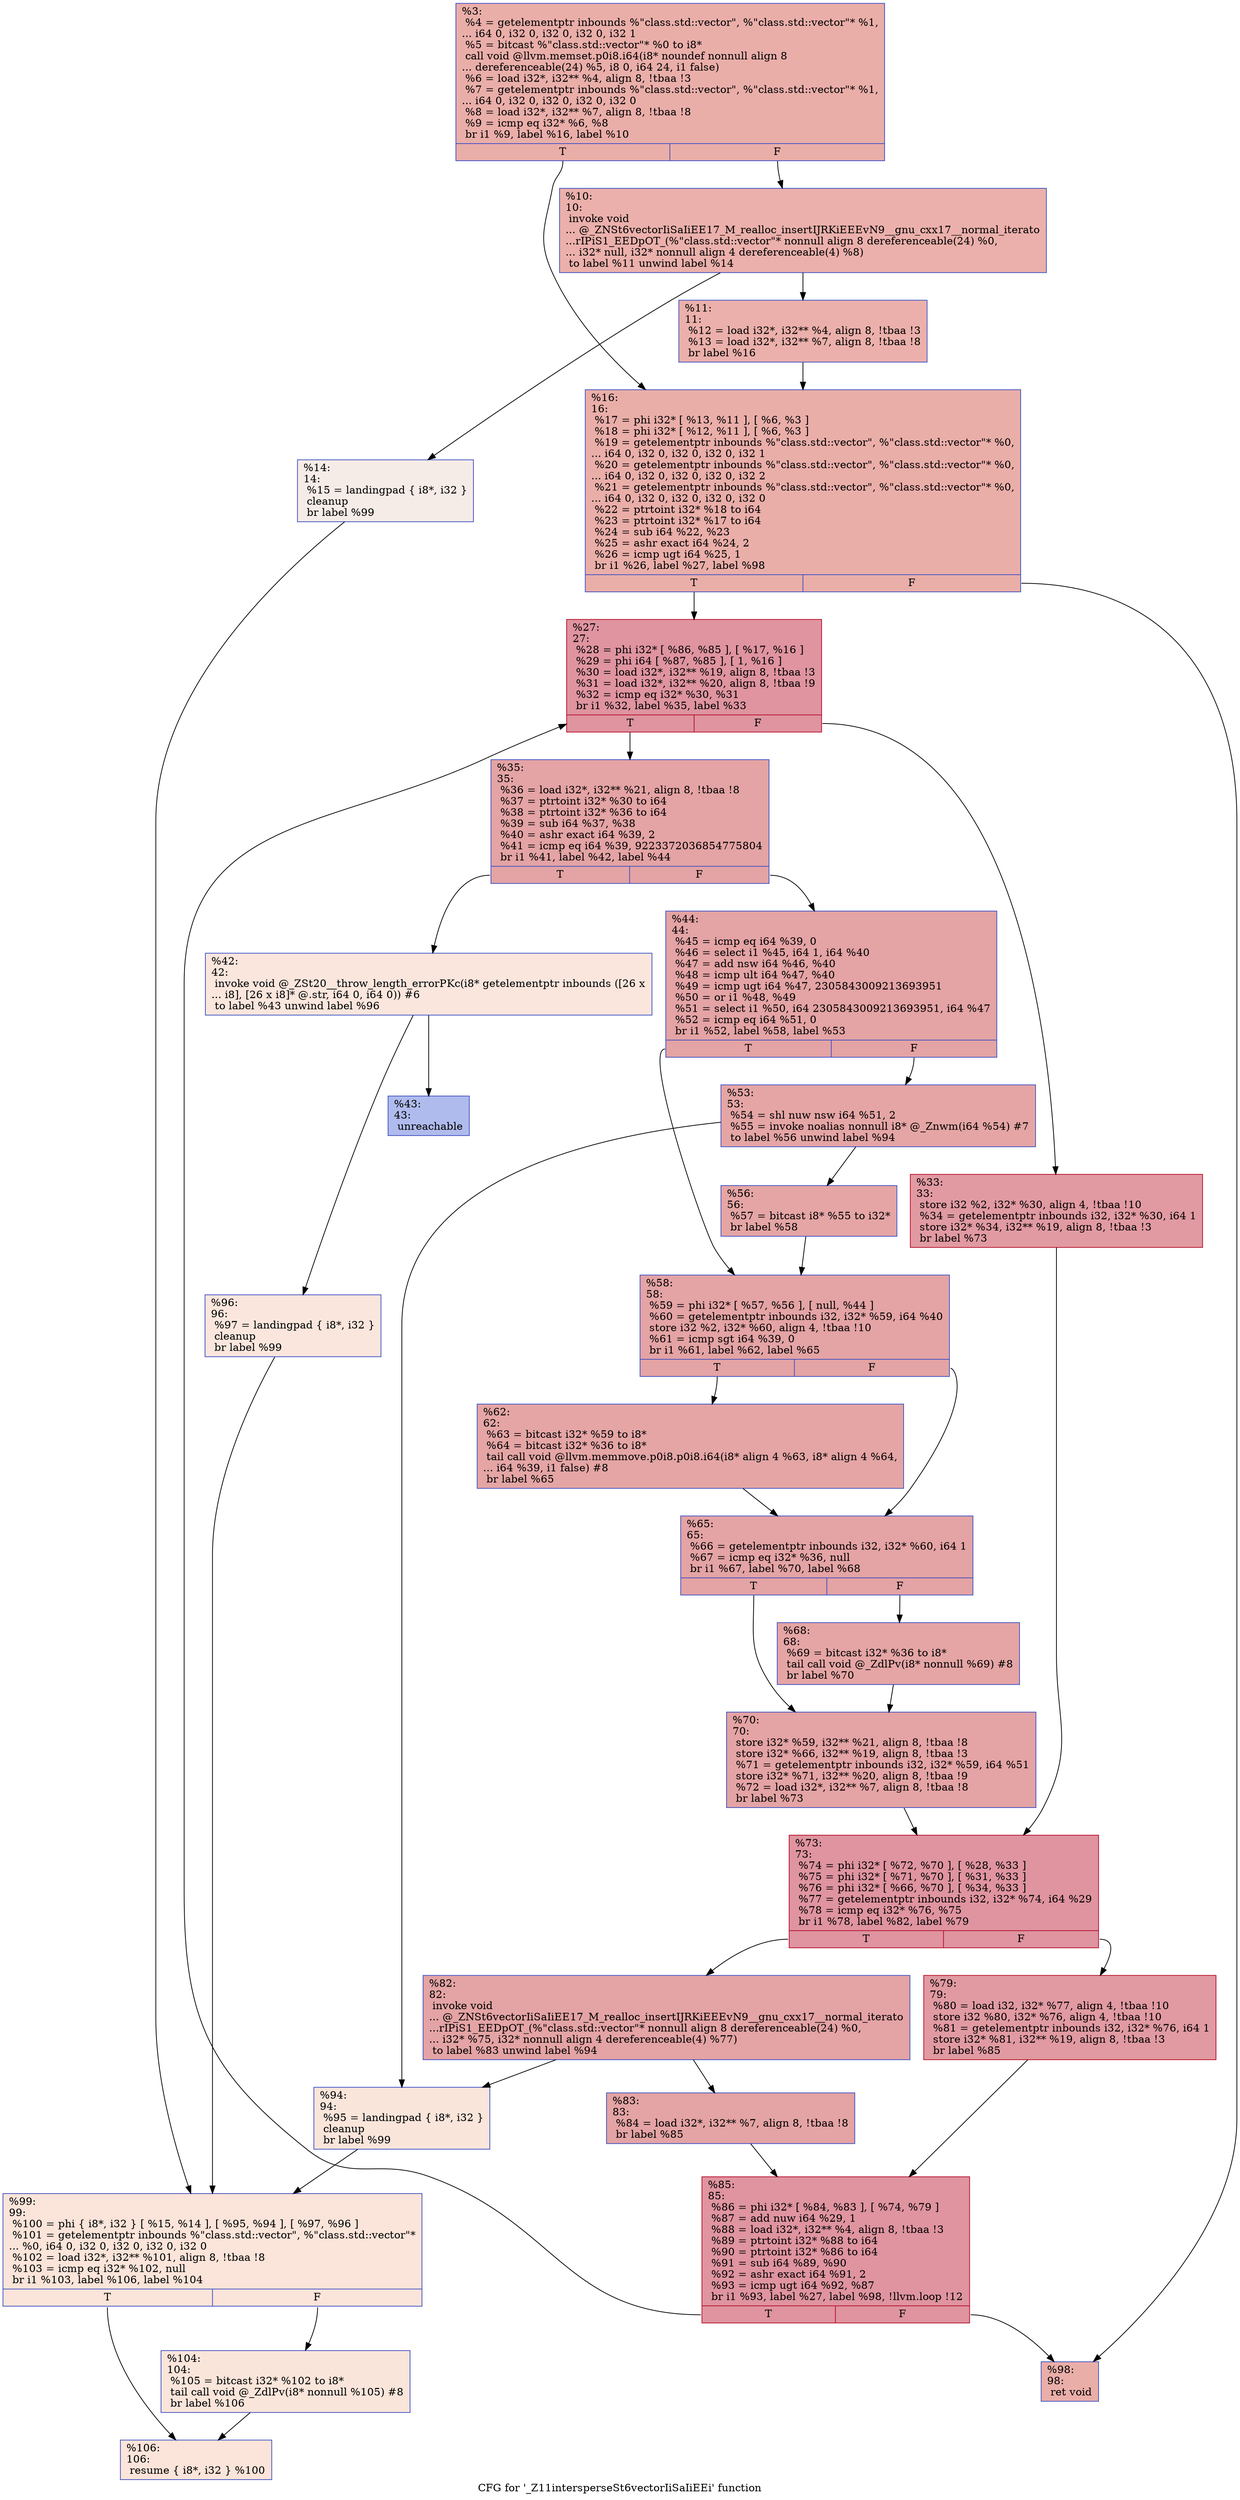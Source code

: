 digraph "CFG for '_Z11intersperseSt6vectorIiSaIiEEi' function" {
	label="CFG for '_Z11intersperseSt6vectorIiSaIiEEi' function";

	Node0x560574dd0cc0 [shape=record,color="#3d50c3ff", style=filled, fillcolor="#d0473d70",label="{%3:\l  %4 = getelementptr inbounds %\"class.std::vector\", %\"class.std::vector\"* %1,\l... i64 0, i32 0, i32 0, i32 0, i32 1\l  %5 = bitcast %\"class.std::vector\"* %0 to i8*\l  call void @llvm.memset.p0i8.i64(i8* noundef nonnull align 8\l... dereferenceable(24) %5, i8 0, i64 24, i1 false)\l  %6 = load i32*, i32** %4, align 8, !tbaa !3\l  %7 = getelementptr inbounds %\"class.std::vector\", %\"class.std::vector\"* %1,\l... i64 0, i32 0, i32 0, i32 0, i32 0\l  %8 = load i32*, i32** %7, align 8, !tbaa !8\l  %9 = icmp eq i32* %6, %8\l  br i1 %9, label %16, label %10\l|{<s0>T|<s1>F}}"];
	Node0x560574dd0cc0:s0 -> Node0x560574dd14e0;
	Node0x560574dd0cc0:s1 -> Node0x560574dd2850;
	Node0x560574dd2850 [shape=record,color="#3d50c3ff", style=filled, fillcolor="#d24b4070",label="{%10:\l10:                                               \l  invoke void\l... @_ZNSt6vectorIiSaIiEE17_M_realloc_insertIJRKiEEEvN9__gnu_cxx17__normal_iterato\l...rIPiS1_EEDpOT_(%\"class.std::vector\"* nonnull align 8 dereferenceable(24) %0,\l... i32* null, i32* nonnull align 4 dereferenceable(4) %8)\l          to label %11 unwind label %14\l}"];
	Node0x560574dd2850 -> Node0x560574dd2ac0;
	Node0x560574dd2850 -> Node0x560574dd2b10;
	Node0x560574dd2ac0 [shape=record,color="#3d50c3ff", style=filled, fillcolor="#d24b4070",label="{%11:\l11:                                               \l  %12 = load i32*, i32** %4, align 8, !tbaa !3\l  %13 = load i32*, i32** %7, align 8, !tbaa !8\l  br label %16\l}"];
	Node0x560574dd2ac0 -> Node0x560574dd14e0;
	Node0x560574dd2b10 [shape=record,color="#3d50c3ff", style=filled, fillcolor="#ead5c970",label="{%14:\l14:                                               \l  %15 = landingpad \{ i8*, i32 \}\l          cleanup\l  br label %99\l}"];
	Node0x560574dd2b10 -> Node0x560574dd3e10;
	Node0x560574dd14e0 [shape=record,color="#3d50c3ff", style=filled, fillcolor="#d0473d70",label="{%16:\l16:                                               \l  %17 = phi i32* [ %13, %11 ], [ %6, %3 ]\l  %18 = phi i32* [ %12, %11 ], [ %6, %3 ]\l  %19 = getelementptr inbounds %\"class.std::vector\", %\"class.std::vector\"* %0,\l... i64 0, i32 0, i32 0, i32 0, i32 1\l  %20 = getelementptr inbounds %\"class.std::vector\", %\"class.std::vector\"* %0,\l... i64 0, i32 0, i32 0, i32 0, i32 2\l  %21 = getelementptr inbounds %\"class.std::vector\", %\"class.std::vector\"* %0,\l... i64 0, i32 0, i32 0, i32 0, i32 0\l  %22 = ptrtoint i32* %18 to i64\l  %23 = ptrtoint i32* %17 to i64\l  %24 = sub i64 %22, %23\l  %25 = ashr exact i64 %24, 2\l  %26 = icmp ugt i64 %25, 1\l  br i1 %26, label %27, label %98\l|{<s0>T|<s1>F}}"];
	Node0x560574dd14e0:s0 -> Node0x560574dd4620;
	Node0x560574dd14e0:s1 -> Node0x560574dd4670;
	Node0x560574dd4620 [shape=record,color="#b70d28ff", style=filled, fillcolor="#b70d2870",label="{%27:\l27:                                               \l  %28 = phi i32* [ %86, %85 ], [ %17, %16 ]\l  %29 = phi i64 [ %87, %85 ], [ 1, %16 ]\l  %30 = load i32*, i32** %19, align 8, !tbaa !3\l  %31 = load i32*, i32** %20, align 8, !tbaa !9\l  %32 = icmp eq i32* %30, %31\l  br i1 %32, label %35, label %33\l|{<s0>T|<s1>F}}"];
	Node0x560574dd4620:s0 -> Node0x560574dd4e80;
	Node0x560574dd4620:s1 -> Node0x560574dd4f10;
	Node0x560574dd4f10 [shape=record,color="#b70d28ff", style=filled, fillcolor="#bb1b2c70",label="{%33:\l33:                                               \l  store i32 %2, i32* %30, align 4, !tbaa !10\l  %34 = getelementptr inbounds i32, i32* %30, i64 1\l  store i32* %34, i32** %19, align 8, !tbaa !3\l  br label %73\l}"];
	Node0x560574dd4f10 -> Node0x560574dd52f0;
	Node0x560574dd4e80 [shape=record,color="#3d50c3ff", style=filled, fillcolor="#c32e3170",label="{%35:\l35:                                               \l  %36 = load i32*, i32** %21, align 8, !tbaa !8\l  %37 = ptrtoint i32* %30 to i64\l  %38 = ptrtoint i32* %36 to i64\l  %39 = sub i64 %37, %38\l  %40 = ashr exact i64 %39, 2\l  %41 = icmp eq i64 %39, 9223372036854775804\l  br i1 %41, label %42, label %44\l|{<s0>T|<s1>F}}"];
	Node0x560574dd4e80:s0 -> Node0x560574dd5740;
	Node0x560574dd4e80:s1 -> Node0x560574dd5790;
	Node0x560574dd5740 [shape=record,color="#3d50c3ff", style=filled, fillcolor="#f3c7b170",label="{%42:\l42:                                               \l  invoke void @_ZSt20__throw_length_errorPKc(i8* getelementptr inbounds ([26 x\l... i8], [26 x i8]* @.str, i64 0, i64 0)) #6\l          to label %43 unwind label %96\l}"];
	Node0x560574dd5740 -> Node0x560574dd5990;
	Node0x560574dd5740 -> Node0x560574dd59e0;
	Node0x560574dd5990 [shape=record,color="#3d50c3ff", style=filled, fillcolor="#4c66d670",label="{%43:\l43:                                               \l  unreachable\l}"];
	Node0x560574dd5790 [shape=record,color="#3d50c3ff", style=filled, fillcolor="#c32e3170",label="{%44:\l44:                                               \l  %45 = icmp eq i64 %39, 0\l  %46 = select i1 %45, i64 1, i64 %40\l  %47 = add nsw i64 %46, %40\l  %48 = icmp ult i64 %47, %40\l  %49 = icmp ugt i64 %47, 2305843009213693951\l  %50 = or i1 %48, %49\l  %51 = select i1 %50, i64 2305843009213693951, i64 %47\l  %52 = icmp eq i64 %51, 0\l  br i1 %52, label %58, label %53\l|{<s0>T|<s1>F}}"];
	Node0x560574dd5790:s0 -> Node0x560574dd6140;
	Node0x560574dd5790:s1 -> Node0x560574dd6190;
	Node0x560574dd6190 [shape=record,color="#3d50c3ff", style=filled, fillcolor="#c5333470",label="{%53:\l53:                                               \l  %54 = shl nuw nsw i64 %51, 2\l  %55 = invoke noalias nonnull i8* @_Znwm(i64 %54) #7\l          to label %56 unwind label %94\l}"];
	Node0x560574dd6190 -> Node0x560574dd6320;
	Node0x560574dd6190 -> Node0x560574dd6370;
	Node0x560574dd6320 [shape=record,color="#3d50c3ff", style=filled, fillcolor="#c5333470",label="{%56:\l56:                                               \l  %57 = bitcast i8* %55 to i32*\l  br label %58\l}"];
	Node0x560574dd6320 -> Node0x560574dd6140;
	Node0x560574dd6140 [shape=record,color="#3d50c3ff", style=filled, fillcolor="#c32e3170",label="{%58:\l58:                                               \l  %59 = phi i32* [ %57, %56 ], [ null, %44 ]\l  %60 = getelementptr inbounds i32, i32* %59, i64 %40\l  store i32 %2, i32* %60, align 4, !tbaa !10\l  %61 = icmp sgt i64 %39, 0\l  br i1 %61, label %62, label %65\l|{<s0>T|<s1>F}}"];
	Node0x560574dd6140:s0 -> Node0x560574dd6f40;
	Node0x560574dd6140:s1 -> Node0x560574dd6f90;
	Node0x560574dd6f40 [shape=record,color="#3d50c3ff", style=filled, fillcolor="#c5333470",label="{%62:\l62:                                               \l  %63 = bitcast i32* %59 to i8*\l  %64 = bitcast i32* %36 to i8*\l  tail call void @llvm.memmove.p0i8.p0i8.i64(i8* align 4 %63, i8* align 4 %64,\l... i64 %39, i1 false) #8\l  br label %65\l}"];
	Node0x560574dd6f40 -> Node0x560574dd6f90;
	Node0x560574dd6f90 [shape=record,color="#3d50c3ff", style=filled, fillcolor="#c32e3170",label="{%65:\l65:                                               \l  %66 = getelementptr inbounds i32, i32* %60, i64 1\l  %67 = icmp eq i32* %36, null\l  br i1 %67, label %70, label %68\l|{<s0>T|<s1>F}}"];
	Node0x560574dd6f90:s0 -> Node0x560574dd7a30;
	Node0x560574dd6f90:s1 -> Node0x560574dd7a80;
	Node0x560574dd7a80 [shape=record,color="#3d50c3ff", style=filled, fillcolor="#c5333470",label="{%68:\l68:                                               \l  %69 = bitcast i32* %36 to i8*\l  tail call void @_ZdlPv(i8* nonnull %69) #8\l  br label %70\l}"];
	Node0x560574dd7a80 -> Node0x560574dd7a30;
	Node0x560574dd7a30 [shape=record,color="#3d50c3ff", style=filled, fillcolor="#c32e3170",label="{%70:\l70:                                               \l  store i32* %59, i32** %21, align 8, !tbaa !8\l  store i32* %66, i32** %19, align 8, !tbaa !3\l  %71 = getelementptr inbounds i32, i32* %59, i64 %51\l  store i32* %71, i32** %20, align 8, !tbaa !9\l  %72 = load i32*, i32** %7, align 8, !tbaa !8\l  br label %73\l}"];
	Node0x560574dd7a30 -> Node0x560574dd52f0;
	Node0x560574dd52f0 [shape=record,color="#b70d28ff", style=filled, fillcolor="#b70d2870",label="{%73:\l73:                                               \l  %74 = phi i32* [ %72, %70 ], [ %28, %33 ]\l  %75 = phi i32* [ %71, %70 ], [ %31, %33 ]\l  %76 = phi i32* [ %66, %70 ], [ %34, %33 ]\l  %77 = getelementptr inbounds i32, i32* %74, i64 %29\l  %78 = icmp eq i32* %76, %75\l  br i1 %78, label %82, label %79\l|{<s0>T|<s1>F}}"];
	Node0x560574dd52f0:s0 -> Node0x560574dd8b00;
	Node0x560574dd52f0:s1 -> Node0x560574dd8b50;
	Node0x560574dd8b50 [shape=record,color="#b70d28ff", style=filled, fillcolor="#bb1b2c70",label="{%79:\l79:                                               \l  %80 = load i32, i32* %77, align 4, !tbaa !10\l  store i32 %80, i32* %76, align 4, !tbaa !10\l  %81 = getelementptr inbounds i32, i32* %76, i64 1\l  store i32* %81, i32** %19, align 8, !tbaa !3\l  br label %85\l}"];
	Node0x560574dd8b50 -> Node0x560574dd47a0;
	Node0x560574dd8b00 [shape=record,color="#3d50c3ff", style=filled, fillcolor="#c32e3170",label="{%82:\l82:                                               \l  invoke void\l... @_ZNSt6vectorIiSaIiEE17_M_realloc_insertIJRKiEEEvN9__gnu_cxx17__normal_iterato\l...rIPiS1_EEDpOT_(%\"class.std::vector\"* nonnull align 8 dereferenceable(24) %0,\l... i32* %75, i32* nonnull align 4 dereferenceable(4) %77)\l          to label %83 unwind label %94\l}"];
	Node0x560574dd8b00 -> Node0x560574dd8f60;
	Node0x560574dd8b00 -> Node0x560574dd6370;
	Node0x560574dd8f60 [shape=record,color="#3d50c3ff", style=filled, fillcolor="#c32e3170",label="{%83:\l83:                                               \l  %84 = load i32*, i32** %7, align 8, !tbaa !8\l  br label %85\l}"];
	Node0x560574dd8f60 -> Node0x560574dd47a0;
	Node0x560574dd47a0 [shape=record,color="#b70d28ff", style=filled, fillcolor="#b70d2870",label="{%85:\l85:                                               \l  %86 = phi i32* [ %84, %83 ], [ %74, %79 ]\l  %87 = add nuw i64 %29, 1\l  %88 = load i32*, i32** %4, align 8, !tbaa !3\l  %89 = ptrtoint i32* %88 to i64\l  %90 = ptrtoint i32* %86 to i64\l  %91 = sub i64 %89, %90\l  %92 = ashr exact i64 %91, 2\l  %93 = icmp ugt i64 %92, %87\l  br i1 %93, label %27, label %98, !llvm.loop !12\l|{<s0>T|<s1>F}}"];
	Node0x560574dd47a0:s0 -> Node0x560574dd4620;
	Node0x560574dd47a0:s1 -> Node0x560574dd4670;
	Node0x560574dd6370 [shape=record,color="#3d50c3ff", style=filled, fillcolor="#f4c5ad70",label="{%94:\l94:                                               \l  %95 = landingpad \{ i8*, i32 \}\l          cleanup\l  br label %99\l}"];
	Node0x560574dd6370 -> Node0x560574dd3e10;
	Node0x560574dd59e0 [shape=record,color="#3d50c3ff", style=filled, fillcolor="#f3c7b170",label="{%96:\l96:                                               \l  %97 = landingpad \{ i8*, i32 \}\l          cleanup\l  br label %99\l}"];
	Node0x560574dd59e0 -> Node0x560574dd3e10;
	Node0x560574dd4670 [shape=record,color="#3d50c3ff", style=filled, fillcolor="#d0473d70",label="{%98:\l98:                                               \l  ret void\l}"];
	Node0x560574dd3e10 [shape=record,color="#3d50c3ff", style=filled, fillcolor="#f5c1a970",label="{%99:\l99:                                               \l  %100 = phi \{ i8*, i32 \} [ %15, %14 ], [ %95, %94 ], [ %97, %96 ]\l  %101 = getelementptr inbounds %\"class.std::vector\", %\"class.std::vector\"*\l... %0, i64 0, i32 0, i32 0, i32 0, i32 0\l  %102 = load i32*, i32** %101, align 8, !tbaa !8\l  %103 = icmp eq i32* %102, null\l  br i1 %103, label %106, label %104\l|{<s0>T|<s1>F}}"];
	Node0x560574dd3e10:s0 -> Node0x560574dd9c30;
	Node0x560574dd3e10:s1 -> Node0x560574dd9c80;
	Node0x560574dd9c80 [shape=record,color="#3d50c3ff", style=filled, fillcolor="#f4c5ad70",label="{%104:\l104:                                              \l  %105 = bitcast i32* %102 to i8*\l  tail call void @_ZdlPv(i8* nonnull %105) #8\l  br label %106\l}"];
	Node0x560574dd9c80 -> Node0x560574dd9c30;
	Node0x560574dd9c30 [shape=record,color="#3d50c3ff", style=filled, fillcolor="#f5c1a970",label="{%106:\l106:                                              \l  resume \{ i8*, i32 \} %100\l}"];
}
